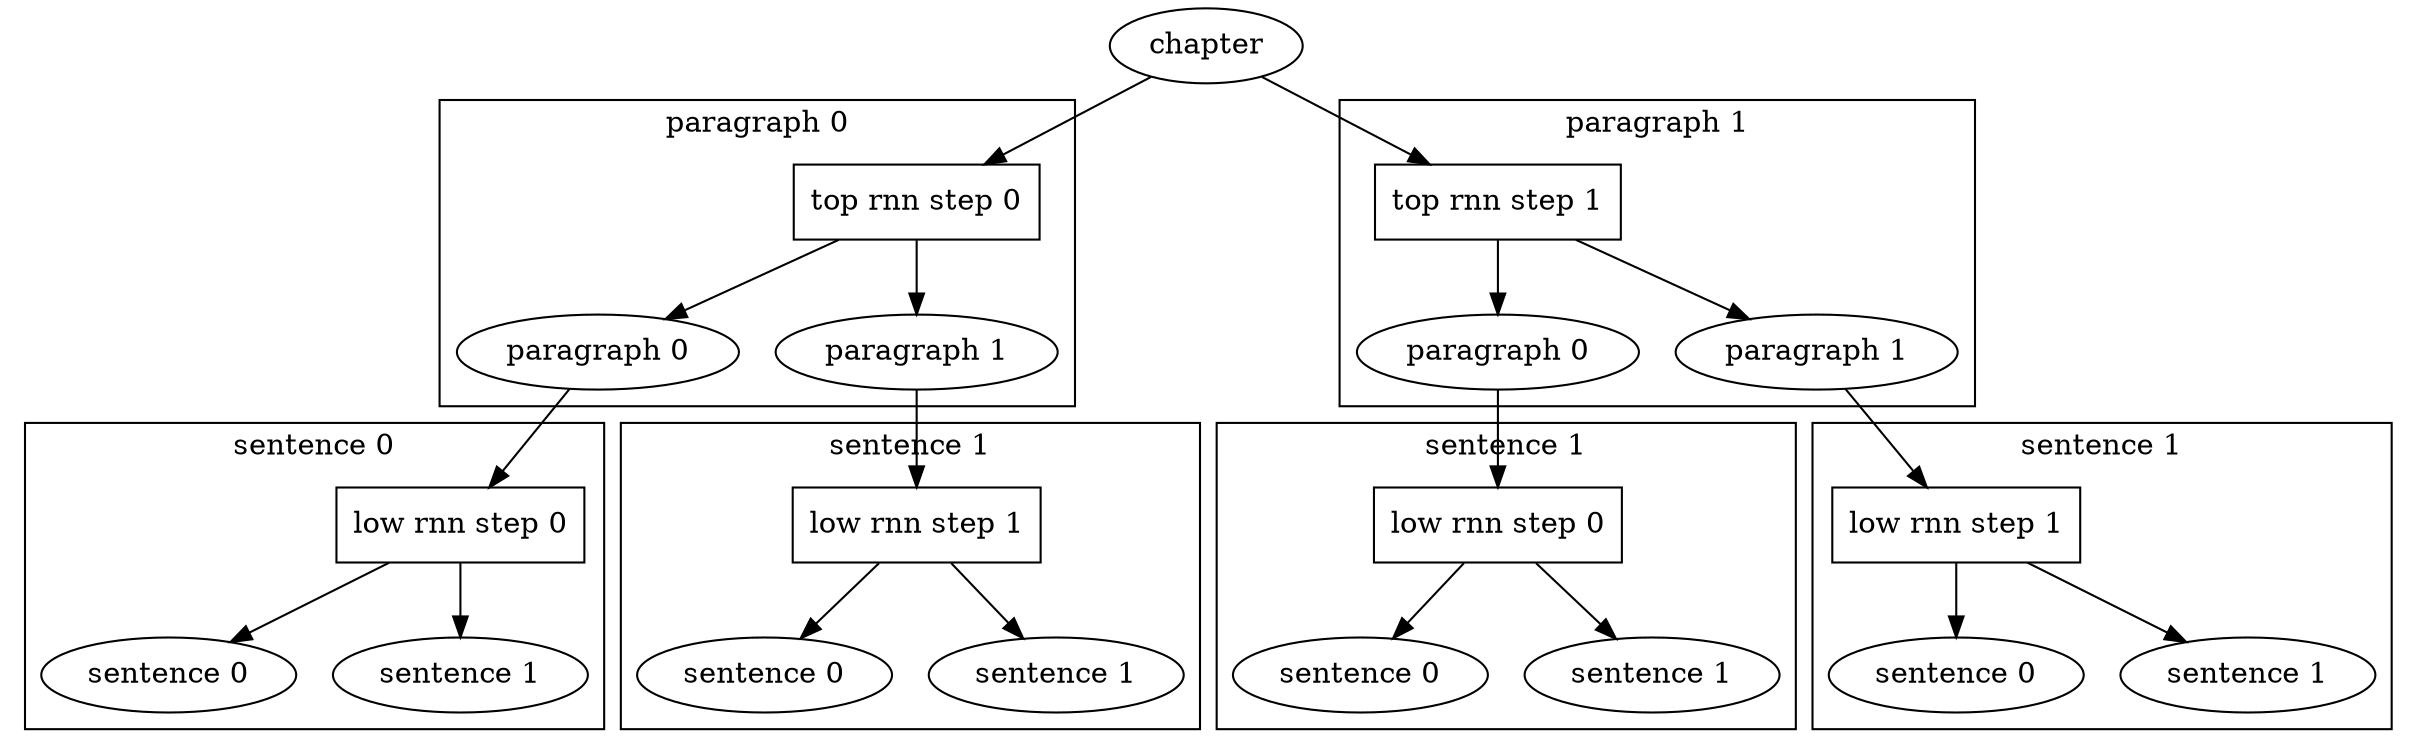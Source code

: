 digraph G {
  chapter [label="chapter"]

  subgraph cluster0 {
    label = "paragraph 0"

    top_rnn0[label="top rnn step 0" shape=box]

    p0 [label="paragraph 0"]
    p1 [label="paragraph 1"]
  }

  subgraph cluster1{
    label = "paragraph 1"

    top_rnn1[label="top rnn step 1" shape=box]

    p2 [label="paragraph 0"]
    p3 [label="paragraph 1"]
  }

  subgraph cluster_p0 {
    label = "sentence 0"

    low_rnn0 [label="low rnn step 0" shape=box]
    s00 [label="sentence 0"]
    s01 [label="sentence 1"]

    low_rnn0 -> s00
    low_rnn0 -> s01
  }

  subgraph cluster_p1 {
    label = "sentence 1"
    low_rnn1 [label="low rnn step 1" shape=box]
    s10 [label="sentence 0"]
    s11 [label="sentence 1"]
    low_rnn1 -> s10
    low_rnn1 -> s11
  }

  subgraph cluster_p2 {
    label = "sentence 1"
    low_rnn2 [label="low rnn step 0" shape=box]
    s20 [label="sentence 0"]
    s21 [label="sentence 1"]
    low_rnn2 -> s20
    low_rnn2 -> s21
  }

  subgraph cluster_p3 {
    label = "sentence 1"
    low_rnn3 [label="low rnn step 1" shape=box]
    s30 [label="sentence 0"]
    s31 [label="sentence 1"]
    low_rnn3 -> s30
    low_rnn3 -> s31
  }


  chapter -> top_rnn0
  chapter -> top_rnn1

  top_rnn0 -> p0
  top_rnn0 -> p1
  top_rnn1 -> p2
  top_rnn1 -> p3


  p0 -> low_rnn0
  p1 -> low_rnn1
  p2 -> low_rnn2
  p3 -> low_rnn3

}
